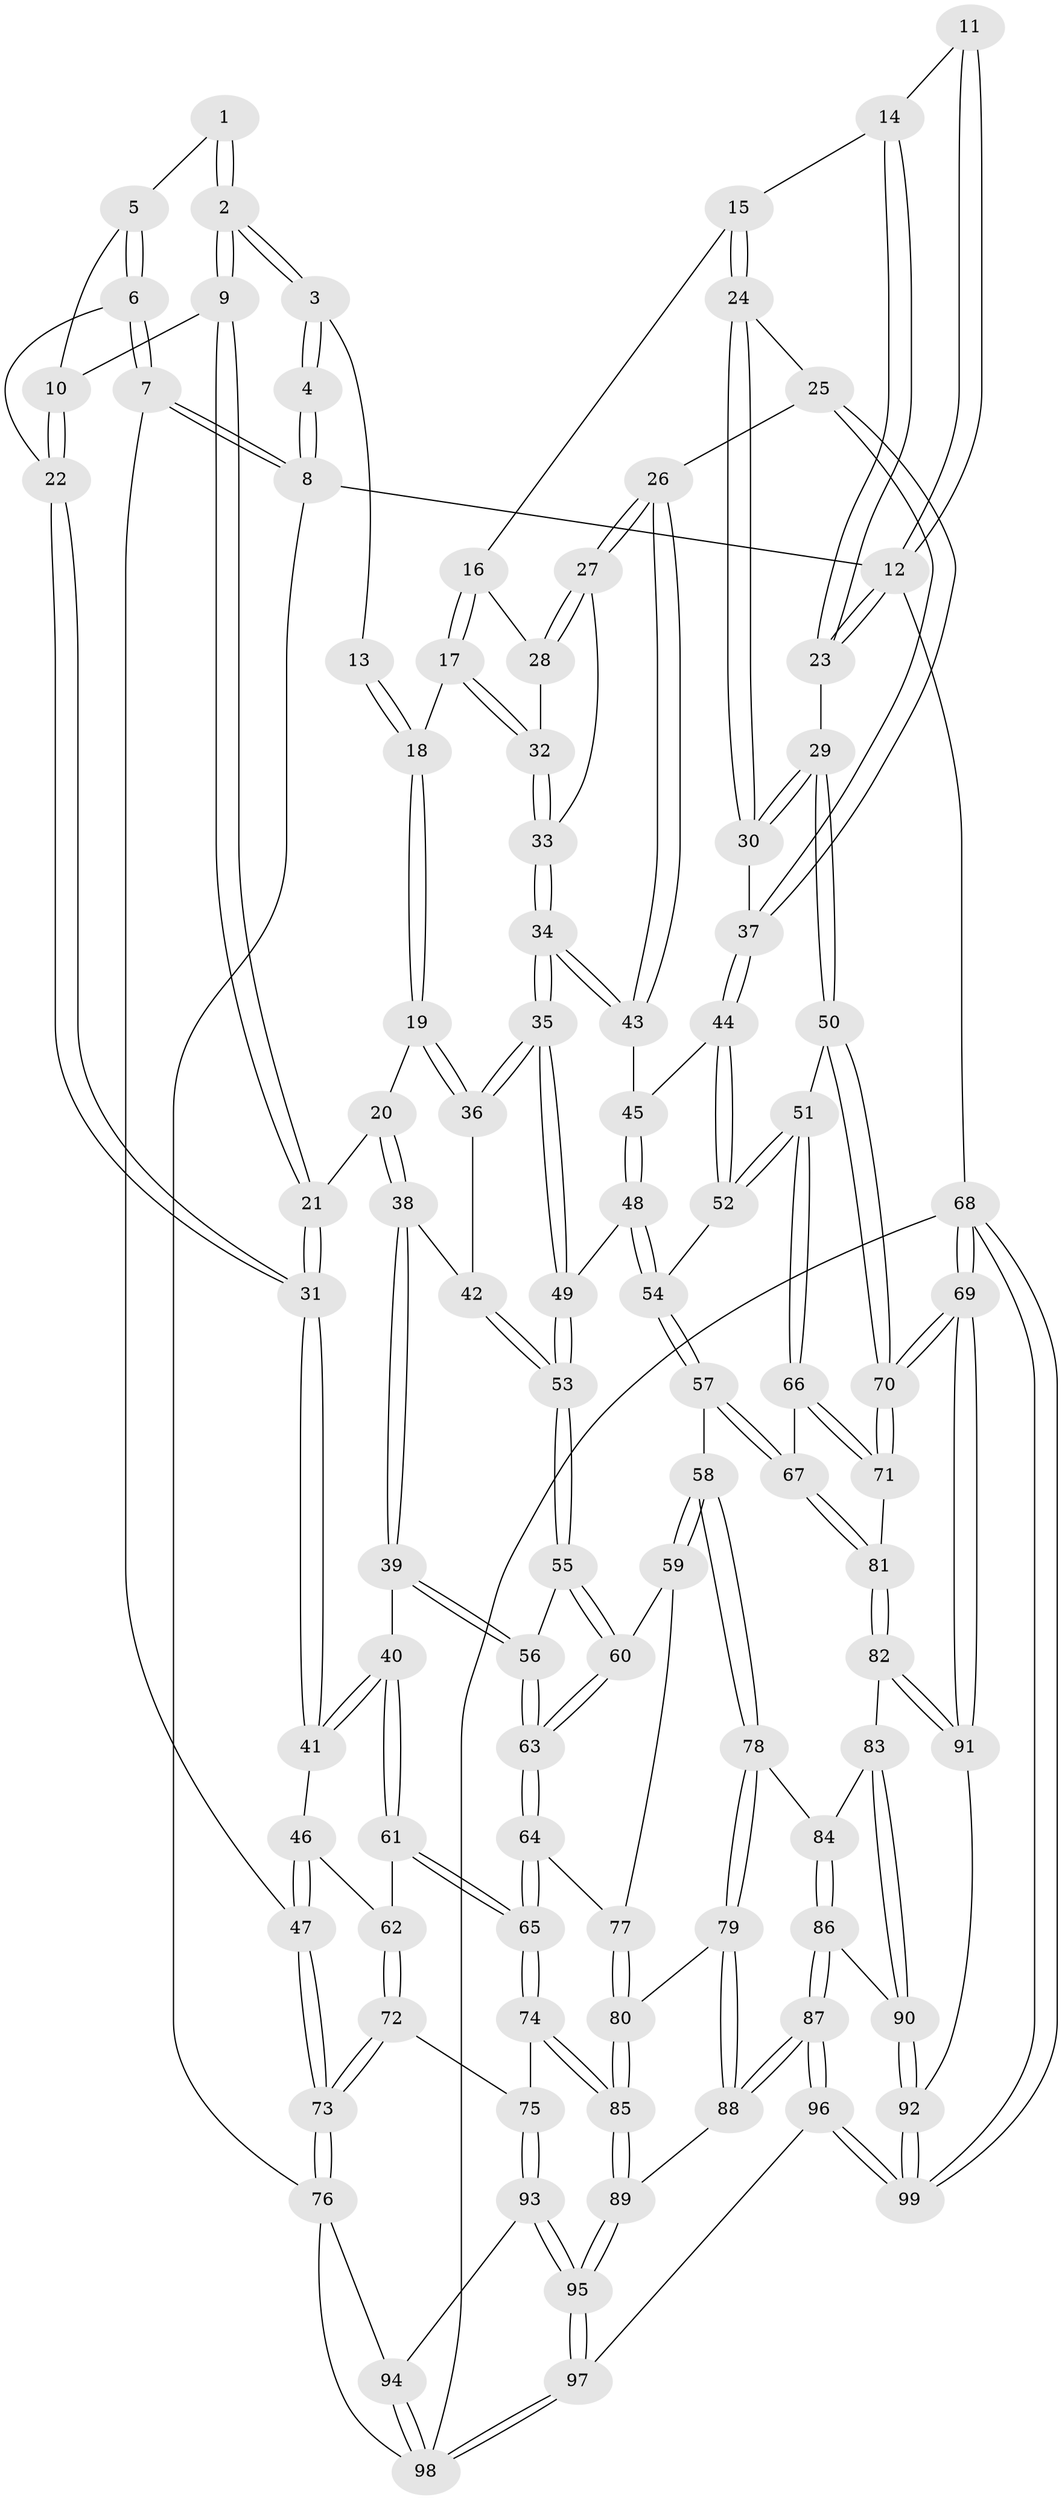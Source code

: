 // Generated by graph-tools (version 1.1) at 2025/11/02/27/25 16:11:55]
// undirected, 99 vertices, 244 edges
graph export_dot {
graph [start="1"]
  node [color=gray90,style=filled];
  1 [pos="+0.08985788479919547+0.08100608096683876"];
  2 [pos="+0.34837984177147635+0.10033535276263006"];
  3 [pos="+0.41265670917388475+0"];
  4 [pos="+0+0"];
  5 [pos="+0.08661053485825383+0.10488067842543392"];
  6 [pos="+0+0.23958088678531636"];
  7 [pos="+0+0.2640798553202854"];
  8 [pos="+0+0"];
  9 [pos="+0.34744653881707893+0.10858028880562359"];
  10 [pos="+0.14755753980268713+0.1944052235842795"];
  11 [pos="+0.7082985826809308+0"];
  12 [pos="+1+0"];
  13 [pos="+0.6485600636889937+0"];
  14 [pos="+0.8037384975675853+0.13965099267342537"];
  15 [pos="+0.7997401140548074+0.15436432692736687"];
  16 [pos="+0.7409687622930577+0.2090151872946587"];
  17 [pos="+0.6047312556316742+0.23970154867642451"];
  18 [pos="+0.5878355207675977+0.23050478335613242"];
  19 [pos="+0.47381733515066027+0.26865069052344237"];
  20 [pos="+0.41844980160226014+0.24459124850259786"];
  21 [pos="+0.364057414475676+0.1760908748405178"];
  22 [pos="+0.10874186102069008+0.2651598200175248"];
  23 [pos="+1+0.25071452108566594"];
  24 [pos="+0.8095983939000572+0.1883441469267272"];
  25 [pos="+0.7968230033460617+0.3086780961117105"];
  26 [pos="+0.7389046626117602+0.3451310780598473"];
  27 [pos="+0.7315017974405001+0.33881875596508937"];
  28 [pos="+0.7235733410000086+0.2677111037110251"];
  29 [pos="+1+0.3528245010140579"];
  30 [pos="+0.9250307010913095+0.3517366699075752"];
  31 [pos="+0.18261574454234103+0.3744564672569519"];
  32 [pos="+0.6386933709912597+0.30266894597893323"];
  33 [pos="+0.6442461195900262+0.33588014064467026"];
  34 [pos="+0.6052072214912381+0.4042510893036049"];
  35 [pos="+0.6036978222975558+0.40651947090483437"];
  36 [pos="+0.5153373801392627+0.358059729940712"];
  37 [pos="+0.8780318945267918+0.37302792560598647"];
  38 [pos="+0.3528141500220717+0.4216967417871392"];
  39 [pos="+0.31289416393963165+0.4671479947479821"];
  40 [pos="+0.24557976978473303+0.4632647856496164"];
  41 [pos="+0.1831620530693631+0.393323926689328"];
  42 [pos="+0.4753466912642891+0.41809764380365844"];
  43 [pos="+0.7445550930545479+0.36726095023715094"];
  44 [pos="+0.8257638351238917+0.4267461166460874"];
  45 [pos="+0.7522020561249017+0.38758809663762994"];
  46 [pos="+0+0.4633710914362106"];
  47 [pos="+0+0.4559513977898293"];
  48 [pos="+0.6638252568231973+0.46465026614454225"];
  49 [pos="+0.6109184569213498+0.4300333219207168"];
  50 [pos="+1+0.36015206583909554"];
  51 [pos="+0.9027432482884578+0.5582312562225542"];
  52 [pos="+0.8238637565168608+0.46966768177887463"];
  53 [pos="+0.49457586752548643+0.5518101958973113"];
  54 [pos="+0.701652171433278+0.5346034712255389"];
  55 [pos="+0.4901696956510502+0.5621794828246591"];
  56 [pos="+0.36435876452718136+0.5189988870094991"];
  57 [pos="+0.6860296946981386+0.6496175318506148"];
  58 [pos="+0.6630459014811299+0.6557266188616823"];
  59 [pos="+0.5204608969609247+0.617003571375691"];
  60 [pos="+0.4967086688104015+0.5773082608166715"];
  61 [pos="+0.18263253355414807+0.6080313315182077"];
  62 [pos="+0.14727919262062256+0.6204739810875349"];
  63 [pos="+0.3225102918741848+0.6667310497351081"];
  64 [pos="+0.3038157196324298+0.7024302773571648"];
  65 [pos="+0.29884133188656914+0.7054776949279805"];
  66 [pos="+0.8927397855174898+0.5957100424637937"];
  67 [pos="+0.7259870748102795+0.6686222890727088"];
  68 [pos="+1+1"];
  69 [pos="+1+1"];
  70 [pos="+1+0.8231632751708112"];
  71 [pos="+0.9833104605180834+0.7236110019724682"];
  72 [pos="+0.11735269890879965+0.6516084062614355"];
  73 [pos="+0+0.7431661835379831"];
  74 [pos="+0.2902002866836951+0.757058997933831"];
  75 [pos="+0.15837877430341513+0.8250649188885909"];
  76 [pos="+0+0.7776748187895054"];
  77 [pos="+0.4658529944166595+0.7019055339180496"];
  78 [pos="+0.6125913730910019+0.7692695805753361"];
  79 [pos="+0.5332285385592629+0.8159637270115634"];
  80 [pos="+0.47137778041302647+0.7509137753001781"];
  81 [pos="+0.8022086311105985+0.804336647000341"];
  82 [pos="+0.8018328202837764+0.8074134454748053"];
  83 [pos="+0.7699642640696887+0.8310123464134886"];
  84 [pos="+0.6486363684823022+0.8344549300670233"];
  85 [pos="+0.36054592744848785+0.8528408277914316"];
  86 [pos="+0.6136054447054498+0.9434715661335469"];
  87 [pos="+0.5840847310274121+0.9621245531803225"];
  88 [pos="+0.5292618983548569+0.8482540827487076"];
  89 [pos="+0.3669096868747433+0.8882994601795685"];
  90 [pos="+0.7052529005730725+0.9287024190857511"];
  91 [pos="+0.8253321684324578+0.8440764842560894"];
  92 [pos="+0.7947798559316145+1"];
  93 [pos="+0.14189183434288513+0.8504748961542431"];
  94 [pos="+0.10295573195096124+0.8855316775995139"];
  95 [pos="+0.35916676286048793+0.9275425904165483"];
  96 [pos="+0.49107377468213564+1"];
  97 [pos="+0.3750652950252731+1"];
  98 [pos="+0.22622814275131395+1"];
  99 [pos="+0.9218678313372216+1"];
  1 -- 2;
  1 -- 2;
  1 -- 5;
  2 -- 3;
  2 -- 3;
  2 -- 9;
  2 -- 9;
  3 -- 4;
  3 -- 4;
  3 -- 13;
  4 -- 8;
  4 -- 8;
  5 -- 6;
  5 -- 6;
  5 -- 10;
  6 -- 7;
  6 -- 7;
  6 -- 22;
  7 -- 8;
  7 -- 8;
  7 -- 47;
  8 -- 12;
  8 -- 76;
  9 -- 10;
  9 -- 21;
  9 -- 21;
  10 -- 22;
  10 -- 22;
  11 -- 12;
  11 -- 12;
  11 -- 14;
  12 -- 23;
  12 -- 23;
  12 -- 68;
  13 -- 18;
  13 -- 18;
  14 -- 15;
  14 -- 23;
  14 -- 23;
  15 -- 16;
  15 -- 24;
  15 -- 24;
  16 -- 17;
  16 -- 17;
  16 -- 28;
  17 -- 18;
  17 -- 32;
  17 -- 32;
  18 -- 19;
  18 -- 19;
  19 -- 20;
  19 -- 36;
  19 -- 36;
  20 -- 21;
  20 -- 38;
  20 -- 38;
  21 -- 31;
  21 -- 31;
  22 -- 31;
  22 -- 31;
  23 -- 29;
  24 -- 25;
  24 -- 30;
  24 -- 30;
  25 -- 26;
  25 -- 37;
  25 -- 37;
  26 -- 27;
  26 -- 27;
  26 -- 43;
  26 -- 43;
  27 -- 28;
  27 -- 28;
  27 -- 33;
  28 -- 32;
  29 -- 30;
  29 -- 30;
  29 -- 50;
  29 -- 50;
  30 -- 37;
  31 -- 41;
  31 -- 41;
  32 -- 33;
  32 -- 33;
  33 -- 34;
  33 -- 34;
  34 -- 35;
  34 -- 35;
  34 -- 43;
  34 -- 43;
  35 -- 36;
  35 -- 36;
  35 -- 49;
  35 -- 49;
  36 -- 42;
  37 -- 44;
  37 -- 44;
  38 -- 39;
  38 -- 39;
  38 -- 42;
  39 -- 40;
  39 -- 56;
  39 -- 56;
  40 -- 41;
  40 -- 41;
  40 -- 61;
  40 -- 61;
  41 -- 46;
  42 -- 53;
  42 -- 53;
  43 -- 45;
  44 -- 45;
  44 -- 52;
  44 -- 52;
  45 -- 48;
  45 -- 48;
  46 -- 47;
  46 -- 47;
  46 -- 62;
  47 -- 73;
  47 -- 73;
  48 -- 49;
  48 -- 54;
  48 -- 54;
  49 -- 53;
  49 -- 53;
  50 -- 51;
  50 -- 70;
  50 -- 70;
  51 -- 52;
  51 -- 52;
  51 -- 66;
  51 -- 66;
  52 -- 54;
  53 -- 55;
  53 -- 55;
  54 -- 57;
  54 -- 57;
  55 -- 56;
  55 -- 60;
  55 -- 60;
  56 -- 63;
  56 -- 63;
  57 -- 58;
  57 -- 67;
  57 -- 67;
  58 -- 59;
  58 -- 59;
  58 -- 78;
  58 -- 78;
  59 -- 60;
  59 -- 77;
  60 -- 63;
  60 -- 63;
  61 -- 62;
  61 -- 65;
  61 -- 65;
  62 -- 72;
  62 -- 72;
  63 -- 64;
  63 -- 64;
  64 -- 65;
  64 -- 65;
  64 -- 77;
  65 -- 74;
  65 -- 74;
  66 -- 67;
  66 -- 71;
  66 -- 71;
  67 -- 81;
  67 -- 81;
  68 -- 69;
  68 -- 69;
  68 -- 99;
  68 -- 99;
  68 -- 98;
  69 -- 70;
  69 -- 70;
  69 -- 91;
  69 -- 91;
  70 -- 71;
  70 -- 71;
  71 -- 81;
  72 -- 73;
  72 -- 73;
  72 -- 75;
  73 -- 76;
  73 -- 76;
  74 -- 75;
  74 -- 85;
  74 -- 85;
  75 -- 93;
  75 -- 93;
  76 -- 94;
  76 -- 98;
  77 -- 80;
  77 -- 80;
  78 -- 79;
  78 -- 79;
  78 -- 84;
  79 -- 80;
  79 -- 88;
  79 -- 88;
  80 -- 85;
  80 -- 85;
  81 -- 82;
  81 -- 82;
  82 -- 83;
  82 -- 91;
  82 -- 91;
  83 -- 84;
  83 -- 90;
  83 -- 90;
  84 -- 86;
  84 -- 86;
  85 -- 89;
  85 -- 89;
  86 -- 87;
  86 -- 87;
  86 -- 90;
  87 -- 88;
  87 -- 88;
  87 -- 96;
  87 -- 96;
  88 -- 89;
  89 -- 95;
  89 -- 95;
  90 -- 92;
  90 -- 92;
  91 -- 92;
  92 -- 99;
  92 -- 99;
  93 -- 94;
  93 -- 95;
  93 -- 95;
  94 -- 98;
  94 -- 98;
  95 -- 97;
  95 -- 97;
  96 -- 97;
  96 -- 99;
  96 -- 99;
  97 -- 98;
  97 -- 98;
}
